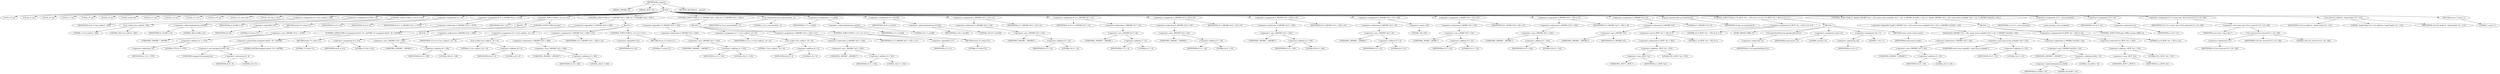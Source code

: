 digraph tftp_connect {  
"1000114" [label = "(METHOD,tftp_connect)" ]
"1000115" [label = "(PARAM,_DWORD *a1)" ]
"1000116" [label = "(PARAM,_BYTE *a2)" ]
"1000117" [label = "(BLOCK,,)" ]
"1000118" [label = "(LOCAL,v4: int)" ]
"1000119" [label = "(LOCAL,v5: int)" ]
"1000120" [label = "(LOCAL,v6: int)" ]
"1000121" [label = "(LOCAL,v7: int)" ]
"1000122" [label = "(LOCAL,v8: int)" ]
"1000123" [label = "(LOCAL,v9: int)" ]
"1000124" [label = "(LOCAL,result: int)" ]
"1000125" [label = "(LOCAL,v11: int)" ]
"1000126" [label = "(LOCAL,v12: int)" ]
"1000127" [label = "(LOCAL,v13: int *)" ]
"1000128" [label = "(LOCAL,v14: int)" ]
"1000129" [label = "(LOCAL,v15: const char *)" ]
"1000130" [label = "(LOCAL,v16: char [ 128 ])" ]
"1000131" [label = "(<operator>.assignment,v4 = Curl_ccalloc(1, 336))" ]
"1000132" [label = "(IDENTIFIER,v4,v4 = Curl_ccalloc(1, 336))" ]
"1000133" [label = "(Curl_ccalloc,Curl_ccalloc(1, 336))" ]
"1000134" [label = "(LITERAL,1,Curl_ccalloc(1, 336))" ]
"1000135" [label = "(LITERAL,336,Curl_ccalloc(1, 336))" ]
"1000136" [label = "(<operator>.assignment,a1[188] = v4)" ]
"1000137" [label = "(<operator>.indirectIndexAccess,a1[188])" ]
"1000138" [label = "(IDENTIFIER,a1,a1[188] = v4)" ]
"1000139" [label = "(LITERAL,188,a1[188] = v4)" ]
"1000140" [label = "(IDENTIFIER,v4,a1[188] = v4)" ]
"1000141" [label = "(CONTROL_STRUCTURE,if ( !v4 ),if ( !v4 ))" ]
"1000142" [label = "(<operator>.logicalNot,!v4)" ]
"1000143" [label = "(IDENTIFIER,v4,!v4)" ]
"1000144" [label = "(RETURN,return 27;,return 27;)" ]
"1000145" [label = "(LITERAL,27,return 27;)" ]
"1000146" [label = "(<operator>.assignment,v5 = v4)" ]
"1000147" [label = "(IDENTIFIER,v5,v5 = v4)" ]
"1000148" [label = "(IDENTIFIER,v4,v5 = v4)" ]
"1000149" [label = "(<operator>.assignment,v6 = *(_DWORD *)(*a1 + 1576))" ]
"1000150" [label = "(IDENTIFIER,v6,v6 = *(_DWORD *)(*a1 + 1576))" ]
"1000151" [label = "(<operator>.indirection,*(_DWORD *)(*a1 + 1576))" ]
"1000152" [label = "(<operator>.cast,(_DWORD *)(*a1 + 1576))" ]
"1000153" [label = "(UNKNOWN,_DWORD *,_DWORD *)" ]
"1000154" [label = "(<operator>.addition,*a1 + 1576)" ]
"1000155" [label = "(<operator>.indirection,*a1)" ]
"1000156" [label = "(IDENTIFIER,a1,*a1 + 1576)" ]
"1000157" [label = "(LITERAL,1576,*a1 + 1576)" ]
"1000158" [label = "(CONTROL_STRUCTURE,if ( v6 ),if ( v6 ))" ]
"1000159" [label = "(IDENTIFIER,v6,if ( v6 ))" ]
"1000160" [label = "(BLOCK,,)" ]
"1000161" [label = "(CONTROL_STRUCTURE,if ( (unsigned int)(v6 - 8) > 0xFFB0 ),if ( (unsigned int)(v6 - 8) > 0xFFB0 ))" ]
"1000162" [label = "(<operator>.greaterThan,(unsigned int)(v6 - 8) > 0xFFB0)" ]
"1000163" [label = "(<operator>.cast,(unsigned int)(v6 - 8))" ]
"1000164" [label = "(UNKNOWN,unsigned int,unsigned int)" ]
"1000165" [label = "(<operator>.subtraction,v6 - 8)" ]
"1000166" [label = "(IDENTIFIER,v6,v6 - 8)" ]
"1000167" [label = "(LITERAL,8,v6 - 8)" ]
"1000168" [label = "(LITERAL,0xFFB0,(unsigned int)(v6 - 8) > 0xFFB0)" ]
"1000169" [label = "(RETURN,return 71;,return 71;)" ]
"1000170" [label = "(LITERAL,71,return 71;)" ]
"1000171" [label = "(CONTROL_STRUCTURE,else,else)" ]
"1000172" [label = "(BLOCK,,)" ]
"1000173" [label = "(<operator>.assignment,v6 = 512)" ]
"1000174" [label = "(IDENTIFIER,v6,v6 = 512)" ]
"1000175" [label = "(LITERAL,512,v6 = 512)" ]
"1000176" [label = "(CONTROL_STRUCTURE,if ( !*(_DWORD *)(v4 + 328) ),if ( !*(_DWORD *)(v4 + 328) ))" ]
"1000177" [label = "(<operator>.logicalNot,!*(_DWORD *)(v4 + 328))" ]
"1000178" [label = "(<operator>.indirection,*(_DWORD *)(v4 + 328))" ]
"1000179" [label = "(<operator>.cast,(_DWORD *)(v4 + 328))" ]
"1000180" [label = "(UNKNOWN,_DWORD *,_DWORD *)" ]
"1000181" [label = "(<operator>.addition,v4 + 328)" ]
"1000182" [label = "(IDENTIFIER,v4,v4 + 328)" ]
"1000183" [label = "(LITERAL,328,v4 + 328)" ]
"1000184" [label = "(BLOCK,,)" ]
"1000185" [label = "(<operator>.assignment,v12 = Curl_ccalloc(1, v6 + 4))" ]
"1000186" [label = "(IDENTIFIER,v12,v12 = Curl_ccalloc(1, v6 + 4))" ]
"1000187" [label = "(Curl_ccalloc,Curl_ccalloc(1, v6 + 4))" ]
"1000188" [label = "(LITERAL,1,Curl_ccalloc(1, v6 + 4))" ]
"1000189" [label = "(<operator>.addition,v6 + 4)" ]
"1000190" [label = "(IDENTIFIER,v6,v6 + 4)" ]
"1000191" [label = "(LITERAL,4,v6 + 4)" ]
"1000192" [label = "(<operator>.assignment,*(_DWORD *)(v5 + 328) = v12)" ]
"1000193" [label = "(<operator>.indirection,*(_DWORD *)(v5 + 328))" ]
"1000194" [label = "(<operator>.cast,(_DWORD *)(v5 + 328))" ]
"1000195" [label = "(UNKNOWN,_DWORD *,_DWORD *)" ]
"1000196" [label = "(<operator>.addition,v5 + 328)" ]
"1000197" [label = "(IDENTIFIER,v5,v5 + 328)" ]
"1000198" [label = "(LITERAL,328,v5 + 328)" ]
"1000199" [label = "(IDENTIFIER,v12,*(_DWORD *)(v5 + 328) = v12)" ]
"1000200" [label = "(CONTROL_STRUCTURE,if ( !v12 ),if ( !v12 ))" ]
"1000201" [label = "(<operator>.logicalNot,!v12)" ]
"1000202" [label = "(IDENTIFIER,v12,!v12)" ]
"1000203" [label = "(RETURN,return 27;,return 27;)" ]
"1000204" [label = "(LITERAL,27,return 27;)" ]
"1000205" [label = "(CONTROL_STRUCTURE,if ( !*(_DWORD *)(v5 + 332) ),if ( !*(_DWORD *)(v5 + 332) ))" ]
"1000206" [label = "(<operator>.logicalNot,!*(_DWORD *)(v5 + 332))" ]
"1000207" [label = "(<operator>.indirection,*(_DWORD *)(v5 + 332))" ]
"1000208" [label = "(<operator>.cast,(_DWORD *)(v5 + 332))" ]
"1000209" [label = "(UNKNOWN,_DWORD *,_DWORD *)" ]
"1000210" [label = "(<operator>.addition,v5 + 332)" ]
"1000211" [label = "(IDENTIFIER,v5,v5 + 332)" ]
"1000212" [label = "(LITERAL,332,v5 + 332)" ]
"1000213" [label = "(BLOCK,,)" ]
"1000214" [label = "(<operator>.assignment,v11 = Curl_ccalloc(1, v6 + 4))" ]
"1000215" [label = "(IDENTIFIER,v11,v11 = Curl_ccalloc(1, v6 + 4))" ]
"1000216" [label = "(Curl_ccalloc,Curl_ccalloc(1, v6 + 4))" ]
"1000217" [label = "(LITERAL,1,Curl_ccalloc(1, v6 + 4))" ]
"1000218" [label = "(<operator>.addition,v6 + 4)" ]
"1000219" [label = "(IDENTIFIER,v6,v6 + 4)" ]
"1000220" [label = "(LITERAL,4,v6 + 4)" ]
"1000221" [label = "(<operator>.assignment,*(_DWORD *)(v5 + 332) = v11)" ]
"1000222" [label = "(<operator>.indirection,*(_DWORD *)(v5 + 332))" ]
"1000223" [label = "(<operator>.cast,(_DWORD *)(v5 + 332))" ]
"1000224" [label = "(UNKNOWN,_DWORD *,_DWORD *)" ]
"1000225" [label = "(<operator>.addition,v5 + 332)" ]
"1000226" [label = "(IDENTIFIER,v5,v5 + 332)" ]
"1000227" [label = "(LITERAL,332,v5 + 332)" ]
"1000228" [label = "(IDENTIFIER,v11,*(_DWORD *)(v5 + 332) = v11)" ]
"1000229" [label = "(CONTROL_STRUCTURE,if ( !v11 ),if ( !v11 ))" ]
"1000230" [label = "(<operator>.logicalNot,!v11)" ]
"1000231" [label = "(IDENTIFIER,v11,!v11)" ]
"1000232" [label = "(RETURN,return 27;,return 27;)" ]
"1000233" [label = "(LITERAL,27,return 27;)" ]
"1000234" [label = "(Curl_conncontrol,Curl_conncontrol(a1, 1))" ]
"1000235" [label = "(IDENTIFIER,a1,Curl_conncontrol(a1, 1))" ]
"1000236" [label = "(LITERAL,1,Curl_conncontrol(a1, 1))" ]
"1000237" [label = "(<operator>.assignment,v7 = a1[20])" ]
"1000238" [label = "(IDENTIFIER,v7,v7 = a1[20])" ]
"1000239" [label = "(<operator>.indirectIndexAccess,a1[20])" ]
"1000240" [label = "(IDENTIFIER,a1,v7 = a1[20])" ]
"1000241" [label = "(LITERAL,20,v7 = a1[20])" ]
"1000242" [label = "(<operator>.assignment,v8 = a1[105])" ]
"1000243" [label = "(IDENTIFIER,v8,v8 = a1[105])" ]
"1000244" [label = "(<operator>.indirectIndexAccess,a1[105])" ]
"1000245" [label = "(IDENTIFIER,a1,v8 = a1[105])" ]
"1000246" [label = "(LITERAL,105,v8 = a1[105])" ]
"1000247" [label = "(<operator>.assignment,*(_DWORD *)(v5 + 16) = a1)" ]
"1000248" [label = "(<operator>.indirection,*(_DWORD *)(v5 + 16))" ]
"1000249" [label = "(<operator>.cast,(_DWORD *)(v5 + 16))" ]
"1000250" [label = "(UNKNOWN,_DWORD *,_DWORD *)" ]
"1000251" [label = "(<operator>.addition,v5 + 16)" ]
"1000252" [label = "(IDENTIFIER,v5,v5 + 16)" ]
"1000253" [label = "(LITERAL,16,v5 + 16)" ]
"1000254" [label = "(IDENTIFIER,a1,*(_DWORD *)(v5 + 16) = a1)" ]
"1000255" [label = "(<operator>.assignment,v9 = *(_DWORD *)(v7 + 4))" ]
"1000256" [label = "(IDENTIFIER,v9,v9 = *(_DWORD *)(v7 + 4))" ]
"1000257" [label = "(<operator>.indirection,*(_DWORD *)(v7 + 4))" ]
"1000258" [label = "(<operator>.cast,(_DWORD *)(v7 + 4))" ]
"1000259" [label = "(UNKNOWN,_DWORD *,_DWORD *)" ]
"1000260" [label = "(<operator>.addition,v7 + 4)" ]
"1000261" [label = "(IDENTIFIER,v7,v7 + 4)" ]
"1000262" [label = "(LITERAL,4,v7 + 4)" ]
"1000263" [label = "(<operator>.assignment,*(_DWORD *)(v5 + 20) = v8)" ]
"1000264" [label = "(<operator>.indirection,*(_DWORD *)(v5 + 20))" ]
"1000265" [label = "(<operator>.cast,(_DWORD *)(v5 + 20))" ]
"1000266" [label = "(UNKNOWN,_DWORD *,_DWORD *)" ]
"1000267" [label = "(<operator>.addition,v5 + 20)" ]
"1000268" [label = "(IDENTIFIER,v5,v5 + 20)" ]
"1000269" [label = "(LITERAL,20,v5 + 20)" ]
"1000270" [label = "(IDENTIFIER,v8,*(_DWORD *)(v5 + 20) = v8)" ]
"1000271" [label = "(<operator>.assignment,*(_DWORD *)(v5 + 320) = v6)" ]
"1000272" [label = "(<operator>.indirection,*(_DWORD *)(v5 + 320))" ]
"1000273" [label = "(<operator>.cast,(_DWORD *)(v5 + 320))" ]
"1000274" [label = "(UNKNOWN,_DWORD *,_DWORD *)" ]
"1000275" [label = "(<operator>.addition,v5 + 320)" ]
"1000276" [label = "(IDENTIFIER,v5,v5 + 320)" ]
"1000277" [label = "(LITERAL,320,v5 + 320)" ]
"1000278" [label = "(IDENTIFIER,v6,*(_DWORD *)(v5 + 320) = v6)" ]
"1000279" [label = "(<operator>.assignment,*(_DWORD *)(v5 + 8) = -100)" ]
"1000280" [label = "(<operator>.indirection,*(_DWORD *)(v5 + 8))" ]
"1000281" [label = "(<operator>.cast,(_DWORD *)(v5 + 8))" ]
"1000282" [label = "(UNKNOWN,_DWORD *,_DWORD *)" ]
"1000283" [label = "(<operator>.addition,v5 + 8)" ]
"1000284" [label = "(IDENTIFIER,v5,v5 + 8)" ]
"1000285" [label = "(LITERAL,8,v5 + 8)" ]
"1000286" [label = "(<operator>.minus,-100)" ]
"1000287" [label = "(LITERAL,100,-100)" ]
"1000288" [label = "(<operator>.assignment,*(_WORD *)(v5 + 52) = v9)" ]
"1000289" [label = "(<operator>.indirection,*(_WORD *)(v5 + 52))" ]
"1000290" [label = "(<operator>.cast,(_WORD *)(v5 + 52))" ]
"1000291" [label = "(UNKNOWN,_WORD *,_WORD *)" ]
"1000292" [label = "(<operator>.addition,v5 + 52)" ]
"1000293" [label = "(IDENTIFIER,v5,v5 + 52)" ]
"1000294" [label = "(LITERAL,52,v5 + 52)" ]
"1000295" [label = "(IDENTIFIER,v9,*(_WORD *)(v5 + 52) = v9)" ]
"1000296" [label = "(<operator>.assignment,*(_DWORD *)(v5 + 324) = v6)" ]
"1000297" [label = "(<operator>.indirection,*(_DWORD *)(v5 + 324))" ]
"1000298" [label = "(<operator>.cast,(_DWORD *)(v5 + 324))" ]
"1000299" [label = "(UNKNOWN,_DWORD *,_DWORD *)" ]
"1000300" [label = "(<operator>.addition,v5 + 324)" ]
"1000301" [label = "(IDENTIFIER,v5,v5 + 324)" ]
"1000302" [label = "(LITERAL,324,v5 + 324)" ]
"1000303" [label = "(IDENTIFIER,v6,*(_DWORD *)(v5 + 324) = v6)" ]
"1000304" [label = "(<operator>.assignment,*(_DWORD *)v5 = 0)" ]
"1000305" [label = "(<operator>.indirection,*(_DWORD *)v5)" ]
"1000306" [label = "(<operator>.cast,(_DWORD *)v5)" ]
"1000307" [label = "(UNKNOWN,_DWORD *,_DWORD *)" ]
"1000308" [label = "(IDENTIFIER,v5,(_DWORD *)v5)" ]
"1000309" [label = "(LITERAL,0,*(_DWORD *)v5 = 0)" ]
"1000310" [label = "(tftp_set_timeouts,tftp_set_timeouts(v5))" ]
"1000311" [label = "(IDENTIFIER,v5,tftp_set_timeouts(v5))" ]
"1000312" [label = "(CONTROL_STRUCTURE,if ( (*((_BYTE *)a1 + 591) & 2) != 0 ),if ( (*((_BYTE *)a1 + 591) & 2) != 0 ))" ]
"1000313" [label = "(<operator>.notEquals,(*((_BYTE *)a1 + 591) & 2) != 0)" ]
"1000314" [label = "(<operator>.and,*((_BYTE *)a1 + 591) & 2)" ]
"1000315" [label = "(<operator>.indirection,*((_BYTE *)a1 + 591))" ]
"1000316" [label = "(<operator>.addition,(_BYTE *)a1 + 591)" ]
"1000317" [label = "(<operator>.cast,(_BYTE *)a1)" ]
"1000318" [label = "(UNKNOWN,_BYTE *,_BYTE *)" ]
"1000319" [label = "(IDENTIFIER,a1,(_BYTE *)a1)" ]
"1000320" [label = "(LITERAL,591,(_BYTE *)a1 + 591)" ]
"1000321" [label = "(LITERAL,2,*((_BYTE *)a1 + 591) & 2)" ]
"1000322" [label = "(LITERAL,0,(*((_BYTE *)a1 + 591) & 2) != 0)" ]
"1000323" [label = "(BLOCK,,)" ]
"1000324" [label = "(JUMP_TARGET,LABEL_9)" ]
"1000325" [label = "(Curl_pgrsStartNow,Curl_pgrsStartNow(*a1))" ]
"1000326" [label = "(<operator>.indirection,*a1)" ]
"1000327" [label = "(IDENTIFIER,a1,Curl_pgrsStartNow(*a1))" ]
"1000328" [label = "(<operator>.assignment,result = 0)" ]
"1000329" [label = "(IDENTIFIER,result,result = 0)" ]
"1000330" [label = "(LITERAL,0,result = 0)" ]
"1000331" [label = "(<operator>.assignment,*a2 = 1)" ]
"1000332" [label = "(<operator>.indirection,*a2)" ]
"1000333" [label = "(IDENTIFIER,a2,*a2 = 1)" ]
"1000334" [label = "(LITERAL,1,*a2 = 1)" ]
"1000335" [label = "(RETURN,return result;,return result;)" ]
"1000336" [label = "(IDENTIFIER,result,return result;)" ]
"1000337" [label = "(CONTROL_STRUCTURE,if ( !bind(*(_DWORD *)(v5 + 20), (const struct sockaddr *)(v5 + 52), *(_DWORD *)(a1[20] + 16)) ),if ( !bind(*(_DWORD *)(v5 + 20), (const struct sockaddr *)(v5 + 52), *(_DWORD *)(a1[20] + 16)) ))" ]
"1000338" [label = "(<operator>.logicalNot,!bind(*(_DWORD *)(v5 + 20), (const struct sockaddr *)(v5 + 52), *(_DWORD *)(a1[20] + 16)))" ]
"1000339" [label = "(bind,bind(*(_DWORD *)(v5 + 20), (const struct sockaddr *)(v5 + 52), *(_DWORD *)(a1[20] + 16)))" ]
"1000340" [label = "(<operator>.indirection,*(_DWORD *)(v5 + 20))" ]
"1000341" [label = "(<operator>.cast,(_DWORD *)(v5 + 20))" ]
"1000342" [label = "(UNKNOWN,_DWORD *,_DWORD *)" ]
"1000343" [label = "(<operator>.addition,v5 + 20)" ]
"1000344" [label = "(IDENTIFIER,v5,v5 + 20)" ]
"1000345" [label = "(LITERAL,20,v5 + 20)" ]
"1000346" [label = "(<operator>.cast,(const struct sockaddr *)(v5 + 52))" ]
"1000347" [label = "(UNKNOWN,const struct sockaddr *,const struct sockaddr *)" ]
"1000348" [label = "(<operator>.addition,v5 + 52)" ]
"1000349" [label = "(IDENTIFIER,v5,v5 + 52)" ]
"1000350" [label = "(LITERAL,52,v5 + 52)" ]
"1000351" [label = "(<operator>.indirection,*(_DWORD *)(a1[20] + 16))" ]
"1000352" [label = "(<operator>.cast,(_DWORD *)(a1[20] + 16))" ]
"1000353" [label = "(UNKNOWN,_DWORD *,_DWORD *)" ]
"1000354" [label = "(<operator>.addition,a1[20] + 16)" ]
"1000355" [label = "(<operator>.indirectIndexAccess,a1[20])" ]
"1000356" [label = "(IDENTIFIER,a1,a1[20] + 16)" ]
"1000357" [label = "(LITERAL,20,a1[20] + 16)" ]
"1000358" [label = "(LITERAL,16,a1[20] + 16)" ]
"1000359" [label = "(BLOCK,,)" ]
"1000360" [label = "(<operators>.assignmentOr,*((_BYTE *)a1 + 591) |= 2u)" ]
"1000361" [label = "(<operator>.indirection,*((_BYTE *)a1 + 591))" ]
"1000362" [label = "(<operator>.addition,(_BYTE *)a1 + 591)" ]
"1000363" [label = "(<operator>.cast,(_BYTE *)a1)" ]
"1000364" [label = "(UNKNOWN,_BYTE *,_BYTE *)" ]
"1000365" [label = "(IDENTIFIER,a1,(_BYTE *)a1)" ]
"1000366" [label = "(LITERAL,591,(_BYTE *)a1 + 591)" ]
"1000367" [label = "(LITERAL,2u,*((_BYTE *)a1 + 591) |= 2u)" ]
"1000368" [label = "(CONTROL_STRUCTURE,goto LABEL_9;,goto LABEL_9;)" ]
"1000369" [label = "(<operator>.assignment,v13 = _errno_location())" ]
"1000370" [label = "(IDENTIFIER,v13,v13 = _errno_location())" ]
"1000371" [label = "(_errno_location,_errno_location())" ]
"1000372" [label = "(<operator>.assignment,v14 = *a1)" ]
"1000373" [label = "(IDENTIFIER,v14,v14 = *a1)" ]
"1000374" [label = "(<operator>.indirection,*a1)" ]
"1000375" [label = "(IDENTIFIER,a1,v14 = *a1)" ]
"1000376" [label = "(<operator>.assignment,v15 = (const char *)Curl_strerror(*v13, v16, 128))" ]
"1000377" [label = "(IDENTIFIER,v15,v15 = (const char *)Curl_strerror(*v13, v16, 128))" ]
"1000378" [label = "(<operator>.cast,(const char *)Curl_strerror(*v13, v16, 128))" ]
"1000379" [label = "(UNKNOWN,const char *,const char *)" ]
"1000380" [label = "(Curl_strerror,Curl_strerror(*v13, v16, 128))" ]
"1000381" [label = "(<operator>.indirection,*v13)" ]
"1000382" [label = "(IDENTIFIER,v13,Curl_strerror(*v13, v16, 128))" ]
"1000383" [label = "(IDENTIFIER,v16,Curl_strerror(*v13, v16, 128))" ]
"1000384" [label = "(LITERAL,128,Curl_strerror(*v13, v16, 128))" ]
"1000385" [label = "(Curl_failf,Curl_failf(v14, \"bind() failed; %s\", v15))" ]
"1000386" [label = "(IDENTIFIER,v14,Curl_failf(v14, \"bind() failed; %s\", v15))" ]
"1000387" [label = "(LITERAL,\"bind() failed; %s\",Curl_failf(v14, \"bind() failed; %s\", v15))" ]
"1000388" [label = "(IDENTIFIER,v15,Curl_failf(v14, \"bind() failed; %s\", v15))" ]
"1000389" [label = "(RETURN,return 7;,return 7;)" ]
"1000390" [label = "(LITERAL,7,return 7;)" ]
"1000391" [label = "(METHOD_RETURN,int __fastcall)" ]
  "1000114" -> "1000115" 
  "1000114" -> "1000116" 
  "1000114" -> "1000117" 
  "1000114" -> "1000391" 
  "1000117" -> "1000118" 
  "1000117" -> "1000119" 
  "1000117" -> "1000120" 
  "1000117" -> "1000121" 
  "1000117" -> "1000122" 
  "1000117" -> "1000123" 
  "1000117" -> "1000124" 
  "1000117" -> "1000125" 
  "1000117" -> "1000126" 
  "1000117" -> "1000127" 
  "1000117" -> "1000128" 
  "1000117" -> "1000129" 
  "1000117" -> "1000130" 
  "1000117" -> "1000131" 
  "1000117" -> "1000136" 
  "1000117" -> "1000141" 
  "1000117" -> "1000146" 
  "1000117" -> "1000149" 
  "1000117" -> "1000158" 
  "1000117" -> "1000176" 
  "1000117" -> "1000205" 
  "1000117" -> "1000234" 
  "1000117" -> "1000237" 
  "1000117" -> "1000242" 
  "1000117" -> "1000247" 
  "1000117" -> "1000255" 
  "1000117" -> "1000263" 
  "1000117" -> "1000271" 
  "1000117" -> "1000279" 
  "1000117" -> "1000288" 
  "1000117" -> "1000296" 
  "1000117" -> "1000304" 
  "1000117" -> "1000310" 
  "1000117" -> "1000312" 
  "1000117" -> "1000337" 
  "1000117" -> "1000369" 
  "1000117" -> "1000372" 
  "1000117" -> "1000376" 
  "1000117" -> "1000385" 
  "1000117" -> "1000389" 
  "1000131" -> "1000132" 
  "1000131" -> "1000133" 
  "1000133" -> "1000134" 
  "1000133" -> "1000135" 
  "1000136" -> "1000137" 
  "1000136" -> "1000140" 
  "1000137" -> "1000138" 
  "1000137" -> "1000139" 
  "1000141" -> "1000142" 
  "1000141" -> "1000144" 
  "1000142" -> "1000143" 
  "1000144" -> "1000145" 
  "1000146" -> "1000147" 
  "1000146" -> "1000148" 
  "1000149" -> "1000150" 
  "1000149" -> "1000151" 
  "1000151" -> "1000152" 
  "1000152" -> "1000153" 
  "1000152" -> "1000154" 
  "1000154" -> "1000155" 
  "1000154" -> "1000157" 
  "1000155" -> "1000156" 
  "1000158" -> "1000159" 
  "1000158" -> "1000160" 
  "1000158" -> "1000171" 
  "1000160" -> "1000161" 
  "1000161" -> "1000162" 
  "1000161" -> "1000169" 
  "1000162" -> "1000163" 
  "1000162" -> "1000168" 
  "1000163" -> "1000164" 
  "1000163" -> "1000165" 
  "1000165" -> "1000166" 
  "1000165" -> "1000167" 
  "1000169" -> "1000170" 
  "1000171" -> "1000172" 
  "1000172" -> "1000173" 
  "1000173" -> "1000174" 
  "1000173" -> "1000175" 
  "1000176" -> "1000177" 
  "1000176" -> "1000184" 
  "1000177" -> "1000178" 
  "1000178" -> "1000179" 
  "1000179" -> "1000180" 
  "1000179" -> "1000181" 
  "1000181" -> "1000182" 
  "1000181" -> "1000183" 
  "1000184" -> "1000185" 
  "1000184" -> "1000192" 
  "1000184" -> "1000200" 
  "1000185" -> "1000186" 
  "1000185" -> "1000187" 
  "1000187" -> "1000188" 
  "1000187" -> "1000189" 
  "1000189" -> "1000190" 
  "1000189" -> "1000191" 
  "1000192" -> "1000193" 
  "1000192" -> "1000199" 
  "1000193" -> "1000194" 
  "1000194" -> "1000195" 
  "1000194" -> "1000196" 
  "1000196" -> "1000197" 
  "1000196" -> "1000198" 
  "1000200" -> "1000201" 
  "1000200" -> "1000203" 
  "1000201" -> "1000202" 
  "1000203" -> "1000204" 
  "1000205" -> "1000206" 
  "1000205" -> "1000213" 
  "1000206" -> "1000207" 
  "1000207" -> "1000208" 
  "1000208" -> "1000209" 
  "1000208" -> "1000210" 
  "1000210" -> "1000211" 
  "1000210" -> "1000212" 
  "1000213" -> "1000214" 
  "1000213" -> "1000221" 
  "1000213" -> "1000229" 
  "1000214" -> "1000215" 
  "1000214" -> "1000216" 
  "1000216" -> "1000217" 
  "1000216" -> "1000218" 
  "1000218" -> "1000219" 
  "1000218" -> "1000220" 
  "1000221" -> "1000222" 
  "1000221" -> "1000228" 
  "1000222" -> "1000223" 
  "1000223" -> "1000224" 
  "1000223" -> "1000225" 
  "1000225" -> "1000226" 
  "1000225" -> "1000227" 
  "1000229" -> "1000230" 
  "1000229" -> "1000232" 
  "1000230" -> "1000231" 
  "1000232" -> "1000233" 
  "1000234" -> "1000235" 
  "1000234" -> "1000236" 
  "1000237" -> "1000238" 
  "1000237" -> "1000239" 
  "1000239" -> "1000240" 
  "1000239" -> "1000241" 
  "1000242" -> "1000243" 
  "1000242" -> "1000244" 
  "1000244" -> "1000245" 
  "1000244" -> "1000246" 
  "1000247" -> "1000248" 
  "1000247" -> "1000254" 
  "1000248" -> "1000249" 
  "1000249" -> "1000250" 
  "1000249" -> "1000251" 
  "1000251" -> "1000252" 
  "1000251" -> "1000253" 
  "1000255" -> "1000256" 
  "1000255" -> "1000257" 
  "1000257" -> "1000258" 
  "1000258" -> "1000259" 
  "1000258" -> "1000260" 
  "1000260" -> "1000261" 
  "1000260" -> "1000262" 
  "1000263" -> "1000264" 
  "1000263" -> "1000270" 
  "1000264" -> "1000265" 
  "1000265" -> "1000266" 
  "1000265" -> "1000267" 
  "1000267" -> "1000268" 
  "1000267" -> "1000269" 
  "1000271" -> "1000272" 
  "1000271" -> "1000278" 
  "1000272" -> "1000273" 
  "1000273" -> "1000274" 
  "1000273" -> "1000275" 
  "1000275" -> "1000276" 
  "1000275" -> "1000277" 
  "1000279" -> "1000280" 
  "1000279" -> "1000286" 
  "1000280" -> "1000281" 
  "1000281" -> "1000282" 
  "1000281" -> "1000283" 
  "1000283" -> "1000284" 
  "1000283" -> "1000285" 
  "1000286" -> "1000287" 
  "1000288" -> "1000289" 
  "1000288" -> "1000295" 
  "1000289" -> "1000290" 
  "1000290" -> "1000291" 
  "1000290" -> "1000292" 
  "1000292" -> "1000293" 
  "1000292" -> "1000294" 
  "1000296" -> "1000297" 
  "1000296" -> "1000303" 
  "1000297" -> "1000298" 
  "1000298" -> "1000299" 
  "1000298" -> "1000300" 
  "1000300" -> "1000301" 
  "1000300" -> "1000302" 
  "1000304" -> "1000305" 
  "1000304" -> "1000309" 
  "1000305" -> "1000306" 
  "1000306" -> "1000307" 
  "1000306" -> "1000308" 
  "1000310" -> "1000311" 
  "1000312" -> "1000313" 
  "1000312" -> "1000323" 
  "1000313" -> "1000314" 
  "1000313" -> "1000322" 
  "1000314" -> "1000315" 
  "1000314" -> "1000321" 
  "1000315" -> "1000316" 
  "1000316" -> "1000317" 
  "1000316" -> "1000320" 
  "1000317" -> "1000318" 
  "1000317" -> "1000319" 
  "1000323" -> "1000324" 
  "1000323" -> "1000325" 
  "1000323" -> "1000328" 
  "1000323" -> "1000331" 
  "1000323" -> "1000335" 
  "1000325" -> "1000326" 
  "1000326" -> "1000327" 
  "1000328" -> "1000329" 
  "1000328" -> "1000330" 
  "1000331" -> "1000332" 
  "1000331" -> "1000334" 
  "1000332" -> "1000333" 
  "1000335" -> "1000336" 
  "1000337" -> "1000338" 
  "1000337" -> "1000359" 
  "1000338" -> "1000339" 
  "1000339" -> "1000340" 
  "1000339" -> "1000346" 
  "1000339" -> "1000351" 
  "1000340" -> "1000341" 
  "1000341" -> "1000342" 
  "1000341" -> "1000343" 
  "1000343" -> "1000344" 
  "1000343" -> "1000345" 
  "1000346" -> "1000347" 
  "1000346" -> "1000348" 
  "1000348" -> "1000349" 
  "1000348" -> "1000350" 
  "1000351" -> "1000352" 
  "1000352" -> "1000353" 
  "1000352" -> "1000354" 
  "1000354" -> "1000355" 
  "1000354" -> "1000358" 
  "1000355" -> "1000356" 
  "1000355" -> "1000357" 
  "1000359" -> "1000360" 
  "1000359" -> "1000368" 
  "1000360" -> "1000361" 
  "1000360" -> "1000367" 
  "1000361" -> "1000362" 
  "1000362" -> "1000363" 
  "1000362" -> "1000366" 
  "1000363" -> "1000364" 
  "1000363" -> "1000365" 
  "1000369" -> "1000370" 
  "1000369" -> "1000371" 
  "1000372" -> "1000373" 
  "1000372" -> "1000374" 
  "1000374" -> "1000375" 
  "1000376" -> "1000377" 
  "1000376" -> "1000378" 
  "1000378" -> "1000379" 
  "1000378" -> "1000380" 
  "1000380" -> "1000381" 
  "1000380" -> "1000383" 
  "1000380" -> "1000384" 
  "1000381" -> "1000382" 
  "1000385" -> "1000386" 
  "1000385" -> "1000387" 
  "1000385" -> "1000388" 
  "1000389" -> "1000390" 
}
